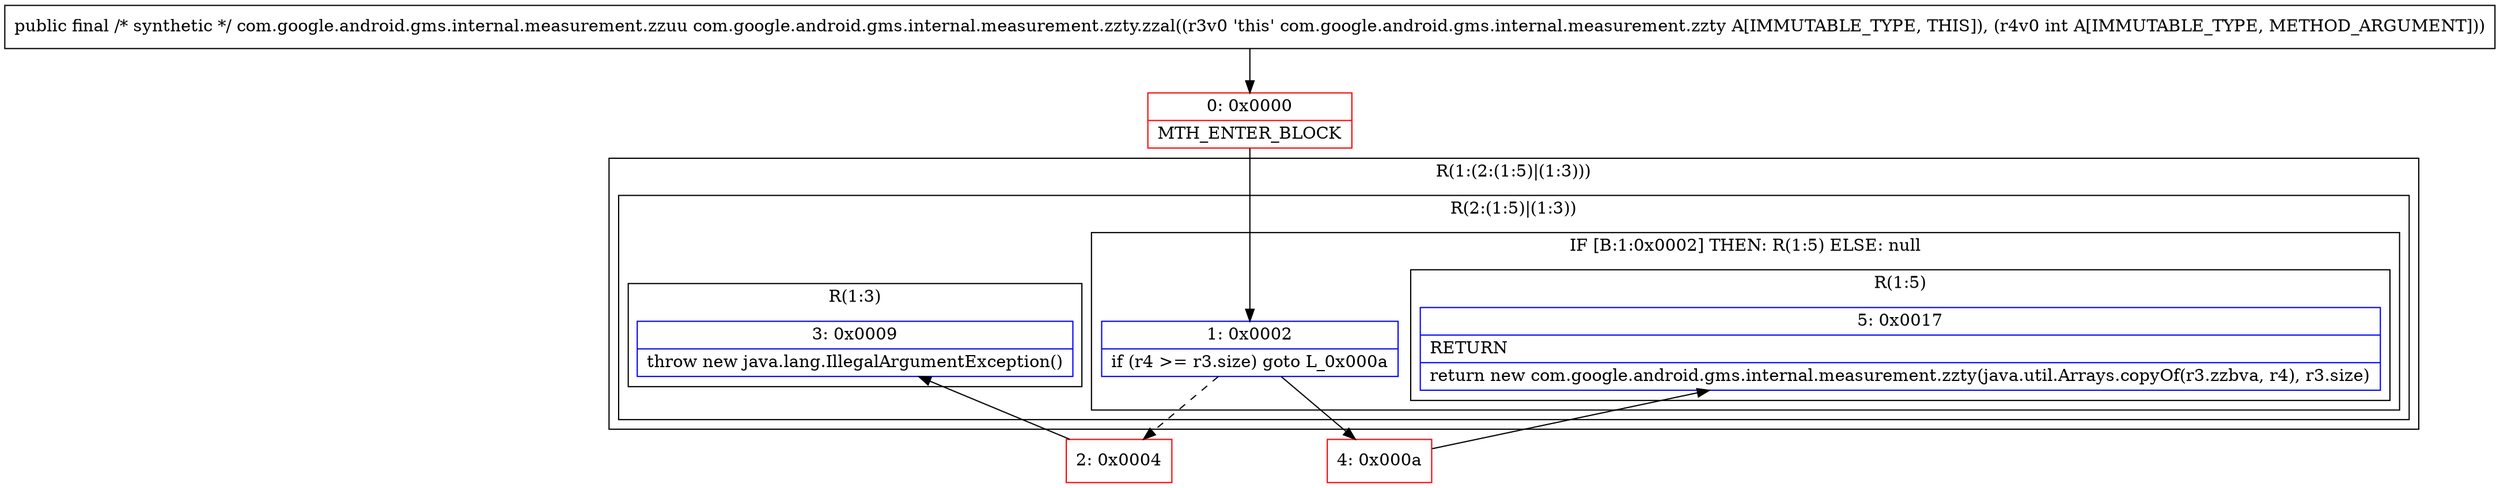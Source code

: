 digraph "CFG forcom.google.android.gms.internal.measurement.zzty.zzal(I)Lcom\/google\/android\/gms\/internal\/measurement\/zzuu;" {
subgraph cluster_Region_603373111 {
label = "R(1:(2:(1:5)|(1:3)))";
node [shape=record,color=blue];
subgraph cluster_Region_283064286 {
label = "R(2:(1:5)|(1:3))";
node [shape=record,color=blue];
subgraph cluster_IfRegion_305772192 {
label = "IF [B:1:0x0002] THEN: R(1:5) ELSE: null";
node [shape=record,color=blue];
Node_1 [shape=record,label="{1\:\ 0x0002|if (r4 \>= r3.size) goto L_0x000a\l}"];
subgraph cluster_Region_754423753 {
label = "R(1:5)";
node [shape=record,color=blue];
Node_5 [shape=record,label="{5\:\ 0x0017|RETURN\l|return new com.google.android.gms.internal.measurement.zzty(java.util.Arrays.copyOf(r3.zzbva, r4), r3.size)\l}"];
}
}
subgraph cluster_Region_979796838 {
label = "R(1:3)";
node [shape=record,color=blue];
Node_3 [shape=record,label="{3\:\ 0x0009|throw new java.lang.IllegalArgumentException()\l}"];
}
}
}
Node_0 [shape=record,color=red,label="{0\:\ 0x0000|MTH_ENTER_BLOCK\l}"];
Node_2 [shape=record,color=red,label="{2\:\ 0x0004}"];
Node_4 [shape=record,color=red,label="{4\:\ 0x000a}"];
MethodNode[shape=record,label="{public final \/* synthetic *\/ com.google.android.gms.internal.measurement.zzuu com.google.android.gms.internal.measurement.zzty.zzal((r3v0 'this' com.google.android.gms.internal.measurement.zzty A[IMMUTABLE_TYPE, THIS]), (r4v0 int A[IMMUTABLE_TYPE, METHOD_ARGUMENT])) }"];
MethodNode -> Node_0;
Node_1 -> Node_2[style=dashed];
Node_1 -> Node_4;
Node_0 -> Node_1;
Node_2 -> Node_3;
Node_4 -> Node_5;
}

